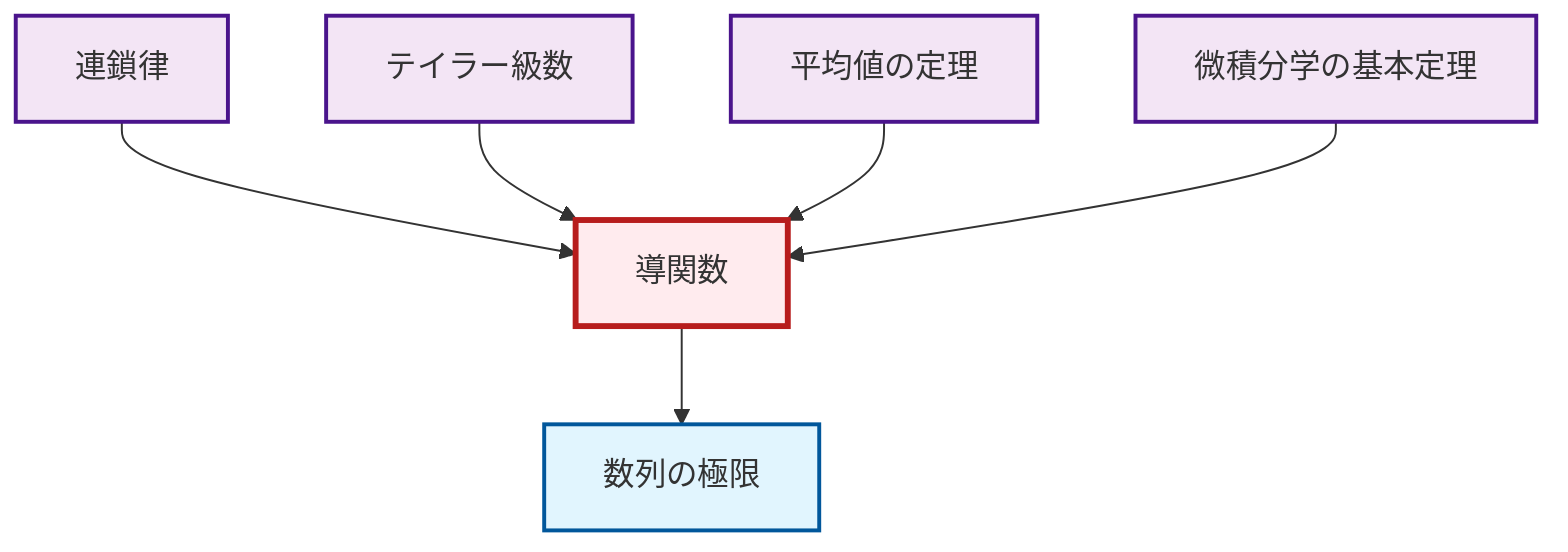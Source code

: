graph TD
    classDef definition fill:#e1f5fe,stroke:#01579b,stroke-width:2px
    classDef theorem fill:#f3e5f5,stroke:#4a148c,stroke-width:2px
    classDef axiom fill:#fff3e0,stroke:#e65100,stroke-width:2px
    classDef example fill:#e8f5e9,stroke:#1b5e20,stroke-width:2px
    classDef current fill:#ffebee,stroke:#b71c1c,stroke-width:3px
    def-derivative["導関数"]:::definition
    thm-mean-value["平均値の定理"]:::theorem
    thm-fundamental-calculus["微積分学の基本定理"]:::theorem
    thm-chain-rule["連鎖律"]:::theorem
    def-limit["数列の極限"]:::definition
    thm-taylor-series["テイラー級数"]:::theorem
    thm-chain-rule --> def-derivative
    thm-taylor-series --> def-derivative
    thm-mean-value --> def-derivative
    thm-fundamental-calculus --> def-derivative
    def-derivative --> def-limit
    class def-derivative current